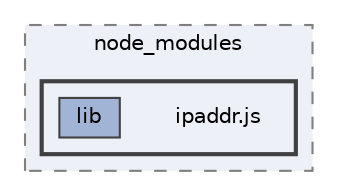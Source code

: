digraph "ipaddr.js"
{
 // INTERACTIVE_SVG=YES
 // LATEX_PDF_SIZE
  bgcolor="transparent";
  edge [fontname=Helvetica,fontsize=10,labelfontname=Helvetica,labelfontsize=10];
  node [fontname=Helvetica,fontsize=10,shape=box,height=0.2,width=0.4];
  compound=true
  subgraph clusterdir_a7123d6b295578c61fe01482133a4996 {
    graph [ bgcolor="#edf0f7", pencolor="grey50", label="node_modules", fontname=Helvetica,fontsize=10 style="filled,dashed", URL="dir_a7123d6b295578c61fe01482133a4996.html",tooltip=""]
  subgraph clusterdir_fdab1032678470f838b5b82586094e3c {
    graph [ bgcolor="#edf0f7", pencolor="grey25", label="", fontname=Helvetica,fontsize=10 style="filled,bold", URL="dir_fdab1032678470f838b5b82586094e3c.html",tooltip=""]
    dir_fdab1032678470f838b5b82586094e3c [shape=plaintext, label="ipaddr.js"];
  dir_fe94f1f8202d6490de7d642408a5e73b [label="lib", fillcolor="#a2b4d6", color="grey25", style="filled", URL="dir_fe94f1f8202d6490de7d642408a5e73b.html",tooltip=""];
  }
  }
}
